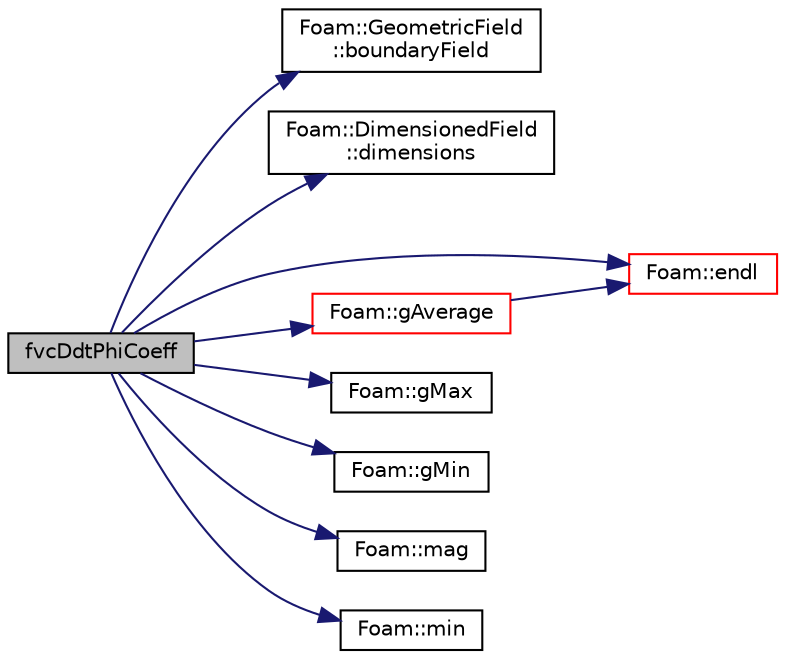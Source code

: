 digraph "fvcDdtPhiCoeff"
{
  bgcolor="transparent";
  edge [fontname="Helvetica",fontsize="10",labelfontname="Helvetica",labelfontsize="10"];
  node [fontname="Helvetica",fontsize="10",shape=record];
  rankdir="LR";
  Node1 [label="fvcDdtPhiCoeff",height=0.2,width=0.4,color="black", fillcolor="grey75", style="filled", fontcolor="black"];
  Node1 -> Node2 [color="midnightblue",fontsize="10",style="solid",fontname="Helvetica"];
  Node2 [label="Foam::GeometricField\l::boundaryField",height=0.2,width=0.4,color="black",URL="$a00921.html#a3c6c1a789b48ea0c5e8bff64f9c14f2d",tooltip="Return reference to GeometricBoundaryField. "];
  Node1 -> Node3 [color="midnightblue",fontsize="10",style="solid",fontname="Helvetica"];
  Node3 [label="Foam::DimensionedField\l::dimensions",height=0.2,width=0.4,color="black",URL="$a00532.html#a6098093e7de06370342a85cfae8b31f5",tooltip="Return dimensions. "];
  Node1 -> Node4 [color="midnightblue",fontsize="10",style="solid",fontname="Helvetica"];
  Node4 [label="Foam::endl",height=0.2,width=0.4,color="red",URL="$a10733.html#a2db8fe02a0d3909e9351bb4275b23ce4",tooltip="Add newline and flush stream. "];
  Node1 -> Node5 [color="midnightblue",fontsize="10",style="solid",fontname="Helvetica"];
  Node5 [label="Foam::gAverage",height=0.2,width=0.4,color="red",URL="$a10733.html#ab45e56189711a2e5cdd381a0e2b6cc5c"];
  Node5 -> Node4 [color="midnightblue",fontsize="10",style="solid",fontname="Helvetica"];
  Node1 -> Node6 [color="midnightblue",fontsize="10",style="solid",fontname="Helvetica"];
  Node6 [label="Foam::gMax",height=0.2,width=0.4,color="black",URL="$a10733.html#ae8d631fb8e841947408bb711abfb1e67"];
  Node1 -> Node7 [color="midnightblue",fontsize="10",style="solid",fontname="Helvetica"];
  Node7 [label="Foam::gMin",height=0.2,width=0.4,color="black",URL="$a10733.html#aca330ee6cfe7d602300dbc5905f8c9f6"];
  Node1 -> Node8 [color="midnightblue",fontsize="10",style="solid",fontname="Helvetica"];
  Node8 [label="Foam::mag",height=0.2,width=0.4,color="black",URL="$a10733.html#a929da2a3fdcf3dacbbe0487d3a330dae"];
  Node1 -> Node9 [color="midnightblue",fontsize="10",style="solid",fontname="Helvetica"];
  Node9 [label="Foam::min",height=0.2,width=0.4,color="black",URL="$a10733.html#a253e112ad2d56d96230ff39ea7f442dc"];
}

